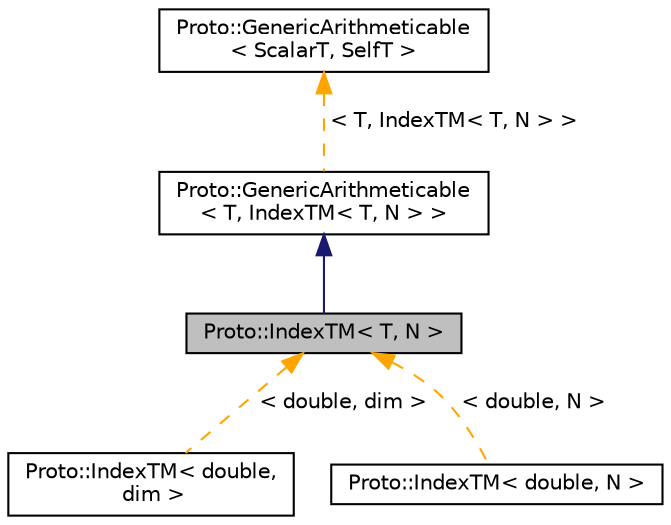 digraph "Proto::IndexTM&lt; T, N &gt;"
{
  edge [fontname="Helvetica",fontsize="10",labelfontname="Helvetica",labelfontsize="10"];
  node [fontname="Helvetica",fontsize="10",shape=record];
  Node0 [label="Proto::IndexTM\< T, N \>",height=0.2,width=0.4,color="black", fillcolor="grey75", style="filled", fontcolor="black"];
  Node1 -> Node0 [dir="back",color="midnightblue",fontsize="10",style="solid",fontname="Helvetica"];
  Node1 [label="Proto::GenericArithmeticable\l\< T, IndexTM\< T, N \> \>",height=0.2,width=0.4,color="black", fillcolor="white", style="filled",URL="$structProto_1_1GenericArithmeticable.html"];
  Node2 -> Node1 [dir="back",color="orange",fontsize="10",style="dashed",label=" \< T, IndexTM\< T, N \> \>" ,fontname="Helvetica"];
  Node2 [label="Proto::GenericArithmeticable\l\< ScalarT, SelfT \>",height=0.2,width=0.4,color="black", fillcolor="white", style="filled",URL="$structProto_1_1GenericArithmeticable.html"];
  Node0 -> Node3 [dir="back",color="orange",fontsize="10",style="dashed",label=" \< double, dim \>" ,fontname="Helvetica"];
  Node3 [label="Proto::IndexTM\< double,\l dim \>",height=0.2,width=0.4,color="black", fillcolor="white", style="filled",URL="$classProto_1_1IndexTM.html"];
  Node0 -> Node4 [dir="back",color="orange",fontsize="10",style="dashed",label=" \< double, N \>" ,fontname="Helvetica"];
  Node4 [label="Proto::IndexTM\< double, N \>",height=0.2,width=0.4,color="black", fillcolor="white", style="filled",URL="$classProto_1_1IndexTM.html"];
}
